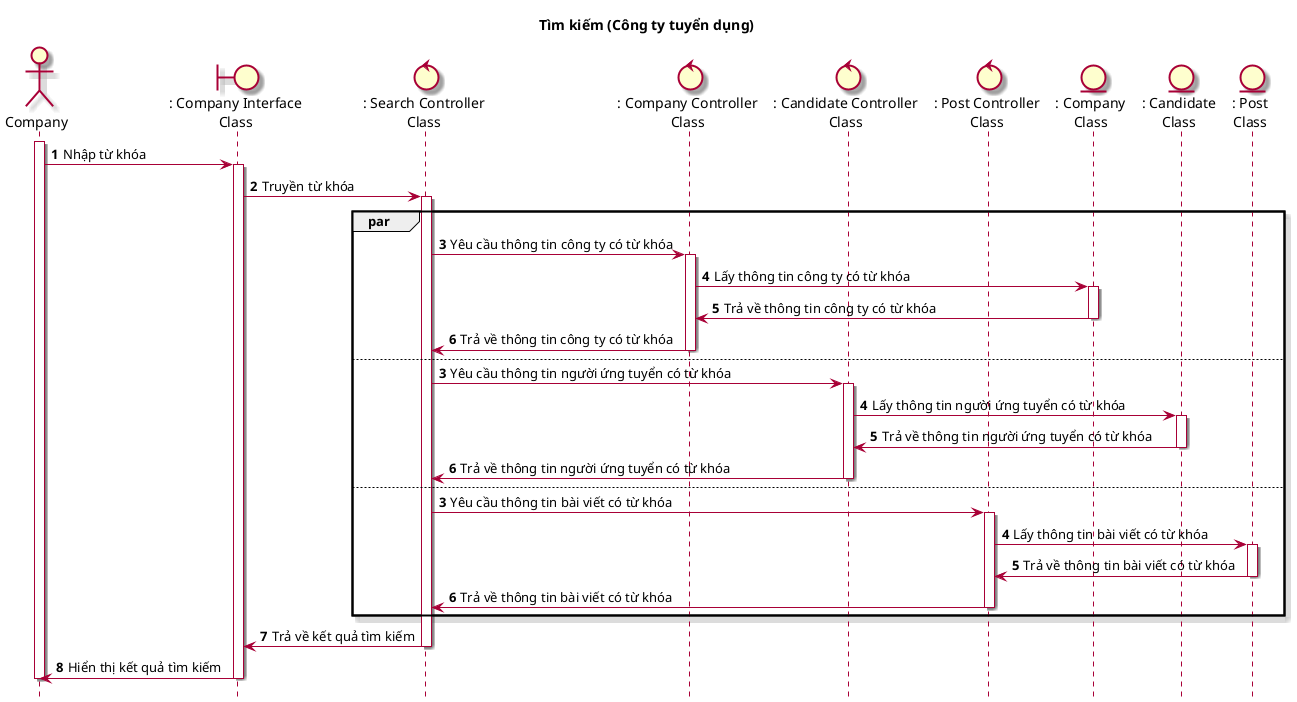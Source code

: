 @startuml SeqTimKiem(company)

skin rose
hide footbox

title Tìm kiếm (Công ty tuyển dụng)

actor Company as company
boundary ": Company Interface\nClass" as companyInterface
control ": Search Controller\nClass" as searchController
control ": Company Controller\nClass" as companyController
control ": Candidate Controller\nClass" as candidateController
control ": Post Controller\nClass" as postController
entity ": Company\nClass" as companyClass
entity ": Candidate\nClass" as candidateClass
entity ": Post\nClass" as postClass

autonumber
company++
company -> companyInterface++: Nhập từ khóa
companyInterface -> searchController++: Truyền từ khóa
par
    searchController -> companyController++: Yêu cầu thông tin công ty có từ khóa
    companyController -> companyClass++: Lấy thông tin công ty có từ khóa
    companyClass -> companyController--: Trả về thông tin công ty có từ khóa
    companyController -> searchController--: Trả về thông tin công ty có từ khóa
else
    autonumber 3
    searchController -> candidateController++: Yêu cầu thông tin người ứng tuyển có từ khóa
    candidateController -> candidateClass++: Lấy thông tin người ứng tuyển có từ khóa
    candidateClass -> candidateController--: Trả về thông tin người ứng tuyển có từ khóa
    candidateController -> searchController--: Trả về thông tin người ứng tuyển có từ khóa
else
    autonumber 3
    searchController -> postController++: Yêu cầu thông tin bài viết có từ khóa
    postController -> postClass++: Lấy thông tin bài viết có từ khóa
    postClass -> postController--: Trả về thông tin bài viết có từ khóa
    postController -> searchController--: Trả về thông tin bài viết có từ khóa
end
searchController -> companyInterface--: Trả về kết quả tìm kiếm
companyInterface -> company--: Hiển thị kết quả tìm kiếm
company--
@enduml